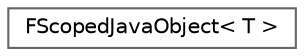 digraph "Graphical Class Hierarchy"
{
 // INTERACTIVE_SVG=YES
 // LATEX_PDF_SIZE
  bgcolor="transparent";
  edge [fontname=Helvetica,fontsize=10,labelfontname=Helvetica,labelfontsize=10];
  node [fontname=Helvetica,fontsize=10,shape=box,height=0.2,width=0.4];
  rankdir="LR";
  Node0 [id="Node000000",label="FScopedJavaObject\< T \>",height=0.2,width=0.4,color="grey40", fillcolor="white", style="filled",URL="$db/d7f/classFScopedJavaObject.html",tooltip=" "];
}
